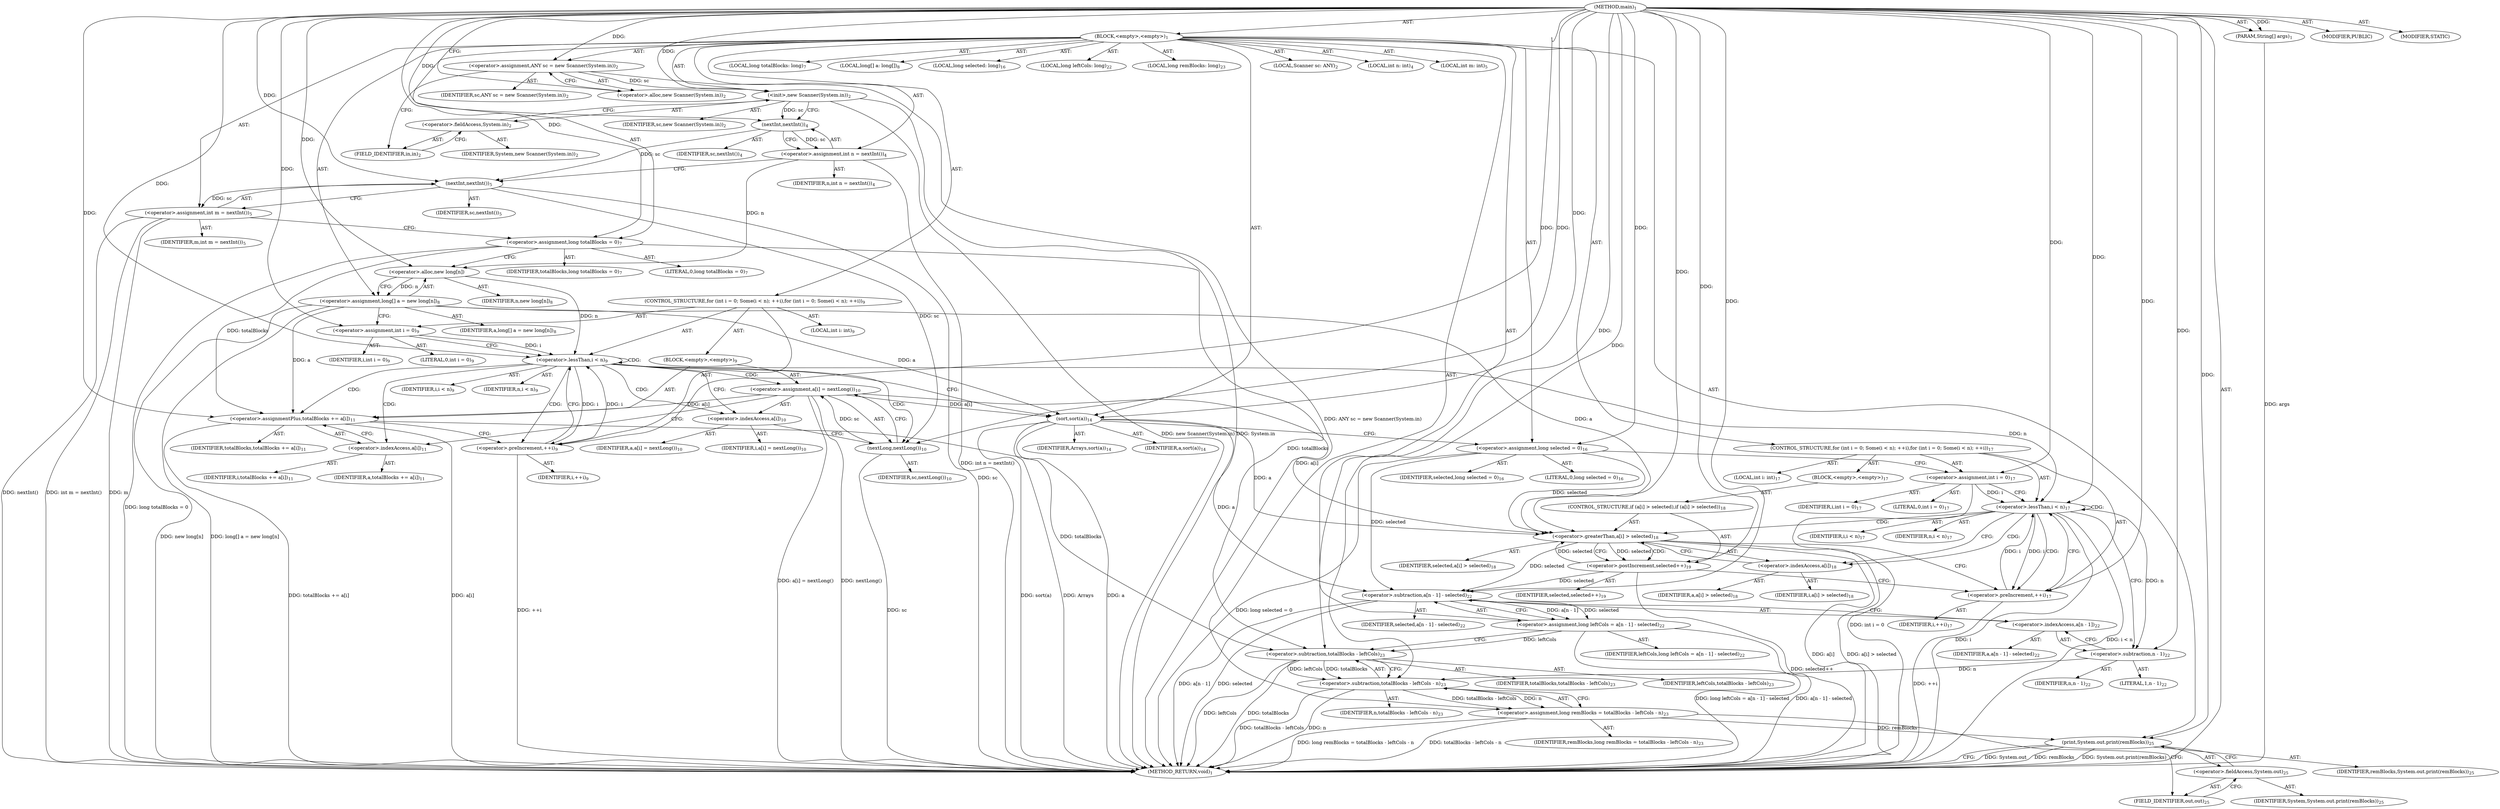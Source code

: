 digraph "main" {  
"19" [label = <(METHOD,main)<SUB>1</SUB>> ]
"20" [label = <(PARAM,String[] args)<SUB>1</SUB>> ]
"21" [label = <(BLOCK,&lt;empty&gt;,&lt;empty&gt;)<SUB>1</SUB>> ]
"4" [label = <(LOCAL,Scanner sc: ANY)<SUB>2</SUB>> ]
"22" [label = <(&lt;operator&gt;.assignment,ANY sc = new Scanner(System.in))<SUB>2</SUB>> ]
"23" [label = <(IDENTIFIER,sc,ANY sc = new Scanner(System.in))<SUB>2</SUB>> ]
"24" [label = <(&lt;operator&gt;.alloc,new Scanner(System.in))<SUB>2</SUB>> ]
"25" [label = <(&lt;init&gt;,new Scanner(System.in))<SUB>2</SUB>> ]
"3" [label = <(IDENTIFIER,sc,new Scanner(System.in))<SUB>2</SUB>> ]
"26" [label = <(&lt;operator&gt;.fieldAccess,System.in)<SUB>2</SUB>> ]
"27" [label = <(IDENTIFIER,System,new Scanner(System.in))<SUB>2</SUB>> ]
"28" [label = <(FIELD_IDENTIFIER,in,in)<SUB>2</SUB>> ]
"29" [label = <(LOCAL,int n: int)<SUB>4</SUB>> ]
"30" [label = <(&lt;operator&gt;.assignment,int n = nextInt())<SUB>4</SUB>> ]
"31" [label = <(IDENTIFIER,n,int n = nextInt())<SUB>4</SUB>> ]
"32" [label = <(nextInt,nextInt())<SUB>4</SUB>> ]
"33" [label = <(IDENTIFIER,sc,nextInt())<SUB>4</SUB>> ]
"34" [label = <(LOCAL,int m: int)<SUB>5</SUB>> ]
"35" [label = <(&lt;operator&gt;.assignment,int m = nextInt())<SUB>5</SUB>> ]
"36" [label = <(IDENTIFIER,m,int m = nextInt())<SUB>5</SUB>> ]
"37" [label = <(nextInt,nextInt())<SUB>5</SUB>> ]
"38" [label = <(IDENTIFIER,sc,nextInt())<SUB>5</SUB>> ]
"39" [label = <(LOCAL,long totalBlocks: long)<SUB>7</SUB>> ]
"40" [label = <(&lt;operator&gt;.assignment,long totalBlocks = 0)<SUB>7</SUB>> ]
"41" [label = <(IDENTIFIER,totalBlocks,long totalBlocks = 0)<SUB>7</SUB>> ]
"42" [label = <(LITERAL,0,long totalBlocks = 0)<SUB>7</SUB>> ]
"43" [label = <(LOCAL,long[] a: long[])<SUB>8</SUB>> ]
"44" [label = <(&lt;operator&gt;.assignment,long[] a = new long[n])<SUB>8</SUB>> ]
"45" [label = <(IDENTIFIER,a,long[] a = new long[n])<SUB>8</SUB>> ]
"46" [label = <(&lt;operator&gt;.alloc,new long[n])> ]
"47" [label = <(IDENTIFIER,n,new long[n])<SUB>8</SUB>> ]
"48" [label = <(CONTROL_STRUCTURE,for (int i = 0; Some(i &lt; n); ++i),for (int i = 0; Some(i &lt; n); ++i))<SUB>9</SUB>> ]
"49" [label = <(LOCAL,int i: int)<SUB>9</SUB>> ]
"50" [label = <(&lt;operator&gt;.assignment,int i = 0)<SUB>9</SUB>> ]
"51" [label = <(IDENTIFIER,i,int i = 0)<SUB>9</SUB>> ]
"52" [label = <(LITERAL,0,int i = 0)<SUB>9</SUB>> ]
"53" [label = <(&lt;operator&gt;.lessThan,i &lt; n)<SUB>9</SUB>> ]
"54" [label = <(IDENTIFIER,i,i &lt; n)<SUB>9</SUB>> ]
"55" [label = <(IDENTIFIER,n,i &lt; n)<SUB>9</SUB>> ]
"56" [label = <(&lt;operator&gt;.preIncrement,++i)<SUB>9</SUB>> ]
"57" [label = <(IDENTIFIER,i,++i)<SUB>9</SUB>> ]
"58" [label = <(BLOCK,&lt;empty&gt;,&lt;empty&gt;)<SUB>9</SUB>> ]
"59" [label = <(&lt;operator&gt;.assignment,a[i] = nextLong())<SUB>10</SUB>> ]
"60" [label = <(&lt;operator&gt;.indexAccess,a[i])<SUB>10</SUB>> ]
"61" [label = <(IDENTIFIER,a,a[i] = nextLong())<SUB>10</SUB>> ]
"62" [label = <(IDENTIFIER,i,a[i] = nextLong())<SUB>10</SUB>> ]
"63" [label = <(nextLong,nextLong())<SUB>10</SUB>> ]
"64" [label = <(IDENTIFIER,sc,nextLong())<SUB>10</SUB>> ]
"65" [label = <(&lt;operator&gt;.assignmentPlus,totalBlocks += a[i])<SUB>11</SUB>> ]
"66" [label = <(IDENTIFIER,totalBlocks,totalBlocks += a[i])<SUB>11</SUB>> ]
"67" [label = <(&lt;operator&gt;.indexAccess,a[i])<SUB>11</SUB>> ]
"68" [label = <(IDENTIFIER,a,totalBlocks += a[i])<SUB>11</SUB>> ]
"69" [label = <(IDENTIFIER,i,totalBlocks += a[i])<SUB>11</SUB>> ]
"70" [label = <(sort,sort(a))<SUB>14</SUB>> ]
"71" [label = <(IDENTIFIER,Arrays,sort(a))<SUB>14</SUB>> ]
"72" [label = <(IDENTIFIER,a,sort(a))<SUB>14</SUB>> ]
"73" [label = <(LOCAL,long selected: long)<SUB>16</SUB>> ]
"74" [label = <(&lt;operator&gt;.assignment,long selected = 0)<SUB>16</SUB>> ]
"75" [label = <(IDENTIFIER,selected,long selected = 0)<SUB>16</SUB>> ]
"76" [label = <(LITERAL,0,long selected = 0)<SUB>16</SUB>> ]
"77" [label = <(CONTROL_STRUCTURE,for (int i = 0; Some(i &lt; n); ++i),for (int i = 0; Some(i &lt; n); ++i))<SUB>17</SUB>> ]
"78" [label = <(LOCAL,int i: int)<SUB>17</SUB>> ]
"79" [label = <(&lt;operator&gt;.assignment,int i = 0)<SUB>17</SUB>> ]
"80" [label = <(IDENTIFIER,i,int i = 0)<SUB>17</SUB>> ]
"81" [label = <(LITERAL,0,int i = 0)<SUB>17</SUB>> ]
"82" [label = <(&lt;operator&gt;.lessThan,i &lt; n)<SUB>17</SUB>> ]
"83" [label = <(IDENTIFIER,i,i &lt; n)<SUB>17</SUB>> ]
"84" [label = <(IDENTIFIER,n,i &lt; n)<SUB>17</SUB>> ]
"85" [label = <(&lt;operator&gt;.preIncrement,++i)<SUB>17</SUB>> ]
"86" [label = <(IDENTIFIER,i,++i)<SUB>17</SUB>> ]
"87" [label = <(BLOCK,&lt;empty&gt;,&lt;empty&gt;)<SUB>17</SUB>> ]
"88" [label = <(CONTROL_STRUCTURE,if (a[i] &gt; selected),if (a[i] &gt; selected))<SUB>18</SUB>> ]
"89" [label = <(&lt;operator&gt;.greaterThan,a[i] &gt; selected)<SUB>18</SUB>> ]
"90" [label = <(&lt;operator&gt;.indexAccess,a[i])<SUB>18</SUB>> ]
"91" [label = <(IDENTIFIER,a,a[i] &gt; selected)<SUB>18</SUB>> ]
"92" [label = <(IDENTIFIER,i,a[i] &gt; selected)<SUB>18</SUB>> ]
"93" [label = <(IDENTIFIER,selected,a[i] &gt; selected)<SUB>18</SUB>> ]
"94" [label = <(&lt;operator&gt;.postIncrement,selected++)<SUB>19</SUB>> ]
"95" [label = <(IDENTIFIER,selected,selected++)<SUB>19</SUB>> ]
"96" [label = <(LOCAL,long leftCols: long)<SUB>22</SUB>> ]
"97" [label = <(&lt;operator&gt;.assignment,long leftCols = a[n - 1] - selected)<SUB>22</SUB>> ]
"98" [label = <(IDENTIFIER,leftCols,long leftCols = a[n - 1] - selected)<SUB>22</SUB>> ]
"99" [label = <(&lt;operator&gt;.subtraction,a[n - 1] - selected)<SUB>22</SUB>> ]
"100" [label = <(&lt;operator&gt;.indexAccess,a[n - 1])<SUB>22</SUB>> ]
"101" [label = <(IDENTIFIER,a,a[n - 1] - selected)<SUB>22</SUB>> ]
"102" [label = <(&lt;operator&gt;.subtraction,n - 1)<SUB>22</SUB>> ]
"103" [label = <(IDENTIFIER,n,n - 1)<SUB>22</SUB>> ]
"104" [label = <(LITERAL,1,n - 1)<SUB>22</SUB>> ]
"105" [label = <(IDENTIFIER,selected,a[n - 1] - selected)<SUB>22</SUB>> ]
"106" [label = <(LOCAL,long remBlocks: long)<SUB>23</SUB>> ]
"107" [label = <(&lt;operator&gt;.assignment,long remBlocks = totalBlocks - leftCols - n)<SUB>23</SUB>> ]
"108" [label = <(IDENTIFIER,remBlocks,long remBlocks = totalBlocks - leftCols - n)<SUB>23</SUB>> ]
"109" [label = <(&lt;operator&gt;.subtraction,totalBlocks - leftCols - n)<SUB>23</SUB>> ]
"110" [label = <(&lt;operator&gt;.subtraction,totalBlocks - leftCols)<SUB>23</SUB>> ]
"111" [label = <(IDENTIFIER,totalBlocks,totalBlocks - leftCols)<SUB>23</SUB>> ]
"112" [label = <(IDENTIFIER,leftCols,totalBlocks - leftCols)<SUB>23</SUB>> ]
"113" [label = <(IDENTIFIER,n,totalBlocks - leftCols - n)<SUB>23</SUB>> ]
"114" [label = <(print,System.out.print(remBlocks))<SUB>25</SUB>> ]
"115" [label = <(&lt;operator&gt;.fieldAccess,System.out)<SUB>25</SUB>> ]
"116" [label = <(IDENTIFIER,System,System.out.print(remBlocks))<SUB>25</SUB>> ]
"117" [label = <(FIELD_IDENTIFIER,out,out)<SUB>25</SUB>> ]
"118" [label = <(IDENTIFIER,remBlocks,System.out.print(remBlocks))<SUB>25</SUB>> ]
"119" [label = <(MODIFIER,PUBLIC)> ]
"120" [label = <(MODIFIER,STATIC)> ]
"121" [label = <(METHOD_RETURN,void)<SUB>1</SUB>> ]
  "19" -> "20"  [ label = "AST: "] 
  "19" -> "21"  [ label = "AST: "] 
  "19" -> "119"  [ label = "AST: "] 
  "19" -> "120"  [ label = "AST: "] 
  "19" -> "121"  [ label = "AST: "] 
  "21" -> "4"  [ label = "AST: "] 
  "21" -> "22"  [ label = "AST: "] 
  "21" -> "25"  [ label = "AST: "] 
  "21" -> "29"  [ label = "AST: "] 
  "21" -> "30"  [ label = "AST: "] 
  "21" -> "34"  [ label = "AST: "] 
  "21" -> "35"  [ label = "AST: "] 
  "21" -> "39"  [ label = "AST: "] 
  "21" -> "40"  [ label = "AST: "] 
  "21" -> "43"  [ label = "AST: "] 
  "21" -> "44"  [ label = "AST: "] 
  "21" -> "48"  [ label = "AST: "] 
  "21" -> "70"  [ label = "AST: "] 
  "21" -> "73"  [ label = "AST: "] 
  "21" -> "74"  [ label = "AST: "] 
  "21" -> "77"  [ label = "AST: "] 
  "21" -> "96"  [ label = "AST: "] 
  "21" -> "97"  [ label = "AST: "] 
  "21" -> "106"  [ label = "AST: "] 
  "21" -> "107"  [ label = "AST: "] 
  "21" -> "114"  [ label = "AST: "] 
  "22" -> "23"  [ label = "AST: "] 
  "22" -> "24"  [ label = "AST: "] 
  "25" -> "3"  [ label = "AST: "] 
  "25" -> "26"  [ label = "AST: "] 
  "26" -> "27"  [ label = "AST: "] 
  "26" -> "28"  [ label = "AST: "] 
  "30" -> "31"  [ label = "AST: "] 
  "30" -> "32"  [ label = "AST: "] 
  "32" -> "33"  [ label = "AST: "] 
  "35" -> "36"  [ label = "AST: "] 
  "35" -> "37"  [ label = "AST: "] 
  "37" -> "38"  [ label = "AST: "] 
  "40" -> "41"  [ label = "AST: "] 
  "40" -> "42"  [ label = "AST: "] 
  "44" -> "45"  [ label = "AST: "] 
  "44" -> "46"  [ label = "AST: "] 
  "46" -> "47"  [ label = "AST: "] 
  "48" -> "49"  [ label = "AST: "] 
  "48" -> "50"  [ label = "AST: "] 
  "48" -> "53"  [ label = "AST: "] 
  "48" -> "56"  [ label = "AST: "] 
  "48" -> "58"  [ label = "AST: "] 
  "50" -> "51"  [ label = "AST: "] 
  "50" -> "52"  [ label = "AST: "] 
  "53" -> "54"  [ label = "AST: "] 
  "53" -> "55"  [ label = "AST: "] 
  "56" -> "57"  [ label = "AST: "] 
  "58" -> "59"  [ label = "AST: "] 
  "58" -> "65"  [ label = "AST: "] 
  "59" -> "60"  [ label = "AST: "] 
  "59" -> "63"  [ label = "AST: "] 
  "60" -> "61"  [ label = "AST: "] 
  "60" -> "62"  [ label = "AST: "] 
  "63" -> "64"  [ label = "AST: "] 
  "65" -> "66"  [ label = "AST: "] 
  "65" -> "67"  [ label = "AST: "] 
  "67" -> "68"  [ label = "AST: "] 
  "67" -> "69"  [ label = "AST: "] 
  "70" -> "71"  [ label = "AST: "] 
  "70" -> "72"  [ label = "AST: "] 
  "74" -> "75"  [ label = "AST: "] 
  "74" -> "76"  [ label = "AST: "] 
  "77" -> "78"  [ label = "AST: "] 
  "77" -> "79"  [ label = "AST: "] 
  "77" -> "82"  [ label = "AST: "] 
  "77" -> "85"  [ label = "AST: "] 
  "77" -> "87"  [ label = "AST: "] 
  "79" -> "80"  [ label = "AST: "] 
  "79" -> "81"  [ label = "AST: "] 
  "82" -> "83"  [ label = "AST: "] 
  "82" -> "84"  [ label = "AST: "] 
  "85" -> "86"  [ label = "AST: "] 
  "87" -> "88"  [ label = "AST: "] 
  "88" -> "89"  [ label = "AST: "] 
  "88" -> "94"  [ label = "AST: "] 
  "89" -> "90"  [ label = "AST: "] 
  "89" -> "93"  [ label = "AST: "] 
  "90" -> "91"  [ label = "AST: "] 
  "90" -> "92"  [ label = "AST: "] 
  "94" -> "95"  [ label = "AST: "] 
  "97" -> "98"  [ label = "AST: "] 
  "97" -> "99"  [ label = "AST: "] 
  "99" -> "100"  [ label = "AST: "] 
  "99" -> "105"  [ label = "AST: "] 
  "100" -> "101"  [ label = "AST: "] 
  "100" -> "102"  [ label = "AST: "] 
  "102" -> "103"  [ label = "AST: "] 
  "102" -> "104"  [ label = "AST: "] 
  "107" -> "108"  [ label = "AST: "] 
  "107" -> "109"  [ label = "AST: "] 
  "109" -> "110"  [ label = "AST: "] 
  "109" -> "113"  [ label = "AST: "] 
  "110" -> "111"  [ label = "AST: "] 
  "110" -> "112"  [ label = "AST: "] 
  "114" -> "115"  [ label = "AST: "] 
  "114" -> "118"  [ label = "AST: "] 
  "115" -> "116"  [ label = "AST: "] 
  "115" -> "117"  [ label = "AST: "] 
  "22" -> "28"  [ label = "CFG: "] 
  "25" -> "32"  [ label = "CFG: "] 
  "30" -> "37"  [ label = "CFG: "] 
  "35" -> "40"  [ label = "CFG: "] 
  "40" -> "46"  [ label = "CFG: "] 
  "44" -> "50"  [ label = "CFG: "] 
  "70" -> "74"  [ label = "CFG: "] 
  "74" -> "79"  [ label = "CFG: "] 
  "97" -> "110"  [ label = "CFG: "] 
  "107" -> "117"  [ label = "CFG: "] 
  "114" -> "121"  [ label = "CFG: "] 
  "24" -> "22"  [ label = "CFG: "] 
  "26" -> "25"  [ label = "CFG: "] 
  "32" -> "30"  [ label = "CFG: "] 
  "37" -> "35"  [ label = "CFG: "] 
  "46" -> "44"  [ label = "CFG: "] 
  "50" -> "53"  [ label = "CFG: "] 
  "53" -> "60"  [ label = "CFG: "] 
  "53" -> "70"  [ label = "CFG: "] 
  "56" -> "53"  [ label = "CFG: "] 
  "79" -> "82"  [ label = "CFG: "] 
  "82" -> "90"  [ label = "CFG: "] 
  "82" -> "102"  [ label = "CFG: "] 
  "85" -> "82"  [ label = "CFG: "] 
  "99" -> "97"  [ label = "CFG: "] 
  "109" -> "107"  [ label = "CFG: "] 
  "115" -> "114"  [ label = "CFG: "] 
  "28" -> "26"  [ label = "CFG: "] 
  "59" -> "67"  [ label = "CFG: "] 
  "65" -> "56"  [ label = "CFG: "] 
  "100" -> "99"  [ label = "CFG: "] 
  "110" -> "109"  [ label = "CFG: "] 
  "117" -> "115"  [ label = "CFG: "] 
  "60" -> "63"  [ label = "CFG: "] 
  "63" -> "59"  [ label = "CFG: "] 
  "67" -> "65"  [ label = "CFG: "] 
  "89" -> "94"  [ label = "CFG: "] 
  "89" -> "85"  [ label = "CFG: "] 
  "94" -> "85"  [ label = "CFG: "] 
  "102" -> "100"  [ label = "CFG: "] 
  "90" -> "89"  [ label = "CFG: "] 
  "19" -> "24"  [ label = "CFG: "] 
  "20" -> "121"  [ label = "DDG: args"] 
  "22" -> "121"  [ label = "DDG: ANY sc = new Scanner(System.in)"] 
  "25" -> "121"  [ label = "DDG: System.in"] 
  "25" -> "121"  [ label = "DDG: new Scanner(System.in)"] 
  "30" -> "121"  [ label = "DDG: int n = nextInt()"] 
  "35" -> "121"  [ label = "DDG: m"] 
  "37" -> "121"  [ label = "DDG: sc"] 
  "35" -> "121"  [ label = "DDG: nextInt()"] 
  "35" -> "121"  [ label = "DDG: int m = nextInt()"] 
  "40" -> "121"  [ label = "DDG: long totalBlocks = 0"] 
  "44" -> "121"  [ label = "DDG: new long[n]"] 
  "44" -> "121"  [ label = "DDG: long[] a = new long[n]"] 
  "70" -> "121"  [ label = "DDG: a"] 
  "70" -> "121"  [ label = "DDG: sort(a)"] 
  "74" -> "121"  [ label = "DDG: long selected = 0"] 
  "79" -> "121"  [ label = "DDG: int i = 0"] 
  "82" -> "121"  [ label = "DDG: i"] 
  "82" -> "121"  [ label = "DDG: i &lt; n"] 
  "99" -> "121"  [ label = "DDG: a[n - 1]"] 
  "99" -> "121"  [ label = "DDG: selected"] 
  "97" -> "121"  [ label = "DDG: a[n - 1] - selected"] 
  "97" -> "121"  [ label = "DDG: long leftCols = a[n - 1] - selected"] 
  "110" -> "121"  [ label = "DDG: totalBlocks"] 
  "110" -> "121"  [ label = "DDG: leftCols"] 
  "109" -> "121"  [ label = "DDG: totalBlocks - leftCols"] 
  "109" -> "121"  [ label = "DDG: n"] 
  "107" -> "121"  [ label = "DDG: totalBlocks - leftCols - n"] 
  "107" -> "121"  [ label = "DDG: long remBlocks = totalBlocks - leftCols - n"] 
  "114" -> "121"  [ label = "DDG: System.out"] 
  "114" -> "121"  [ label = "DDG: remBlocks"] 
  "114" -> "121"  [ label = "DDG: System.out.print(remBlocks)"] 
  "89" -> "121"  [ label = "DDG: a[i]"] 
  "89" -> "121"  [ label = "DDG: a[i] &gt; selected"] 
  "94" -> "121"  [ label = "DDG: selected++"] 
  "85" -> "121"  [ label = "DDG: ++i"] 
  "63" -> "121"  [ label = "DDG: sc"] 
  "59" -> "121"  [ label = "DDG: nextLong()"] 
  "59" -> "121"  [ label = "DDG: a[i] = nextLong()"] 
  "65" -> "121"  [ label = "DDG: a[i]"] 
  "65" -> "121"  [ label = "DDG: totalBlocks += a[i]"] 
  "56" -> "121"  [ label = "DDG: ++i"] 
  "70" -> "121"  [ label = "DDG: Arrays"] 
  "19" -> "20"  [ label = "DDG: "] 
  "19" -> "22"  [ label = "DDG: "] 
  "32" -> "30"  [ label = "DDG: sc"] 
  "37" -> "35"  [ label = "DDG: sc"] 
  "19" -> "40"  [ label = "DDG: "] 
  "46" -> "44"  [ label = "DDG: n"] 
  "19" -> "74"  [ label = "DDG: "] 
  "99" -> "97"  [ label = "DDG: a[n - 1]"] 
  "99" -> "97"  [ label = "DDG: selected"] 
  "109" -> "107"  [ label = "DDG: totalBlocks - leftCols"] 
  "109" -> "107"  [ label = "DDG: n"] 
  "22" -> "25"  [ label = "DDG: sc"] 
  "19" -> "25"  [ label = "DDG: "] 
  "19" -> "50"  [ label = "DDG: "] 
  "19" -> "70"  [ label = "DDG: "] 
  "44" -> "70"  [ label = "DDG: a"] 
  "59" -> "70"  [ label = "DDG: a[i]"] 
  "19" -> "79"  [ label = "DDG: "] 
  "107" -> "114"  [ label = "DDG: remBlocks"] 
  "19" -> "114"  [ label = "DDG: "] 
  "25" -> "32"  [ label = "DDG: sc"] 
  "19" -> "32"  [ label = "DDG: "] 
  "32" -> "37"  [ label = "DDG: sc"] 
  "19" -> "37"  [ label = "DDG: "] 
  "30" -> "46"  [ label = "DDG: n"] 
  "19" -> "46"  [ label = "DDG: "] 
  "50" -> "53"  [ label = "DDG: i"] 
  "56" -> "53"  [ label = "DDG: i"] 
  "19" -> "53"  [ label = "DDG: "] 
  "46" -> "53"  [ label = "DDG: n"] 
  "53" -> "56"  [ label = "DDG: i"] 
  "19" -> "56"  [ label = "DDG: "] 
  "63" -> "59"  [ label = "DDG: sc"] 
  "44" -> "65"  [ label = "DDG: a"] 
  "59" -> "65"  [ label = "DDG: a[i]"] 
  "79" -> "82"  [ label = "DDG: i"] 
  "85" -> "82"  [ label = "DDG: i"] 
  "19" -> "82"  [ label = "DDG: "] 
  "53" -> "82"  [ label = "DDG: n"] 
  "82" -> "85"  [ label = "DDG: i"] 
  "19" -> "85"  [ label = "DDG: "] 
  "70" -> "99"  [ label = "DDG: a"] 
  "74" -> "99"  [ label = "DDG: selected"] 
  "89" -> "99"  [ label = "DDG: selected"] 
  "94" -> "99"  [ label = "DDG: selected"] 
  "19" -> "99"  [ label = "DDG: "] 
  "110" -> "109"  [ label = "DDG: totalBlocks"] 
  "110" -> "109"  [ label = "DDG: leftCols"] 
  "102" -> "109"  [ label = "DDG: n"] 
  "19" -> "109"  [ label = "DDG: "] 
  "40" -> "65"  [ label = "DDG: totalBlocks"] 
  "19" -> "65"  [ label = "DDG: "] 
  "40" -> "110"  [ label = "DDG: totalBlocks"] 
  "65" -> "110"  [ label = "DDG: totalBlocks"] 
  "19" -> "110"  [ label = "DDG: "] 
  "97" -> "110"  [ label = "DDG: leftCols"] 
  "37" -> "63"  [ label = "DDG: sc"] 
  "19" -> "63"  [ label = "DDG: "] 
  "70" -> "89"  [ label = "DDG: a"] 
  "44" -> "89"  [ label = "DDG: a"] 
  "59" -> "89"  [ label = "DDG: a[i]"] 
  "74" -> "89"  [ label = "DDG: selected"] 
  "94" -> "89"  [ label = "DDG: selected"] 
  "19" -> "89"  [ label = "DDG: "] 
  "89" -> "94"  [ label = "DDG: selected"] 
  "19" -> "94"  [ label = "DDG: "] 
  "82" -> "102"  [ label = "DDG: n"] 
  "19" -> "102"  [ label = "DDG: "] 
  "53" -> "60"  [ label = "CDG: "] 
  "53" -> "53"  [ label = "CDG: "] 
  "53" -> "56"  [ label = "CDG: "] 
  "53" -> "67"  [ label = "CDG: "] 
  "53" -> "63"  [ label = "CDG: "] 
  "53" -> "65"  [ label = "CDG: "] 
  "53" -> "59"  [ label = "CDG: "] 
  "82" -> "89"  [ label = "CDG: "] 
  "82" -> "85"  [ label = "CDG: "] 
  "82" -> "82"  [ label = "CDG: "] 
  "82" -> "90"  [ label = "CDG: "] 
  "89" -> "94"  [ label = "CDG: "] 
}
